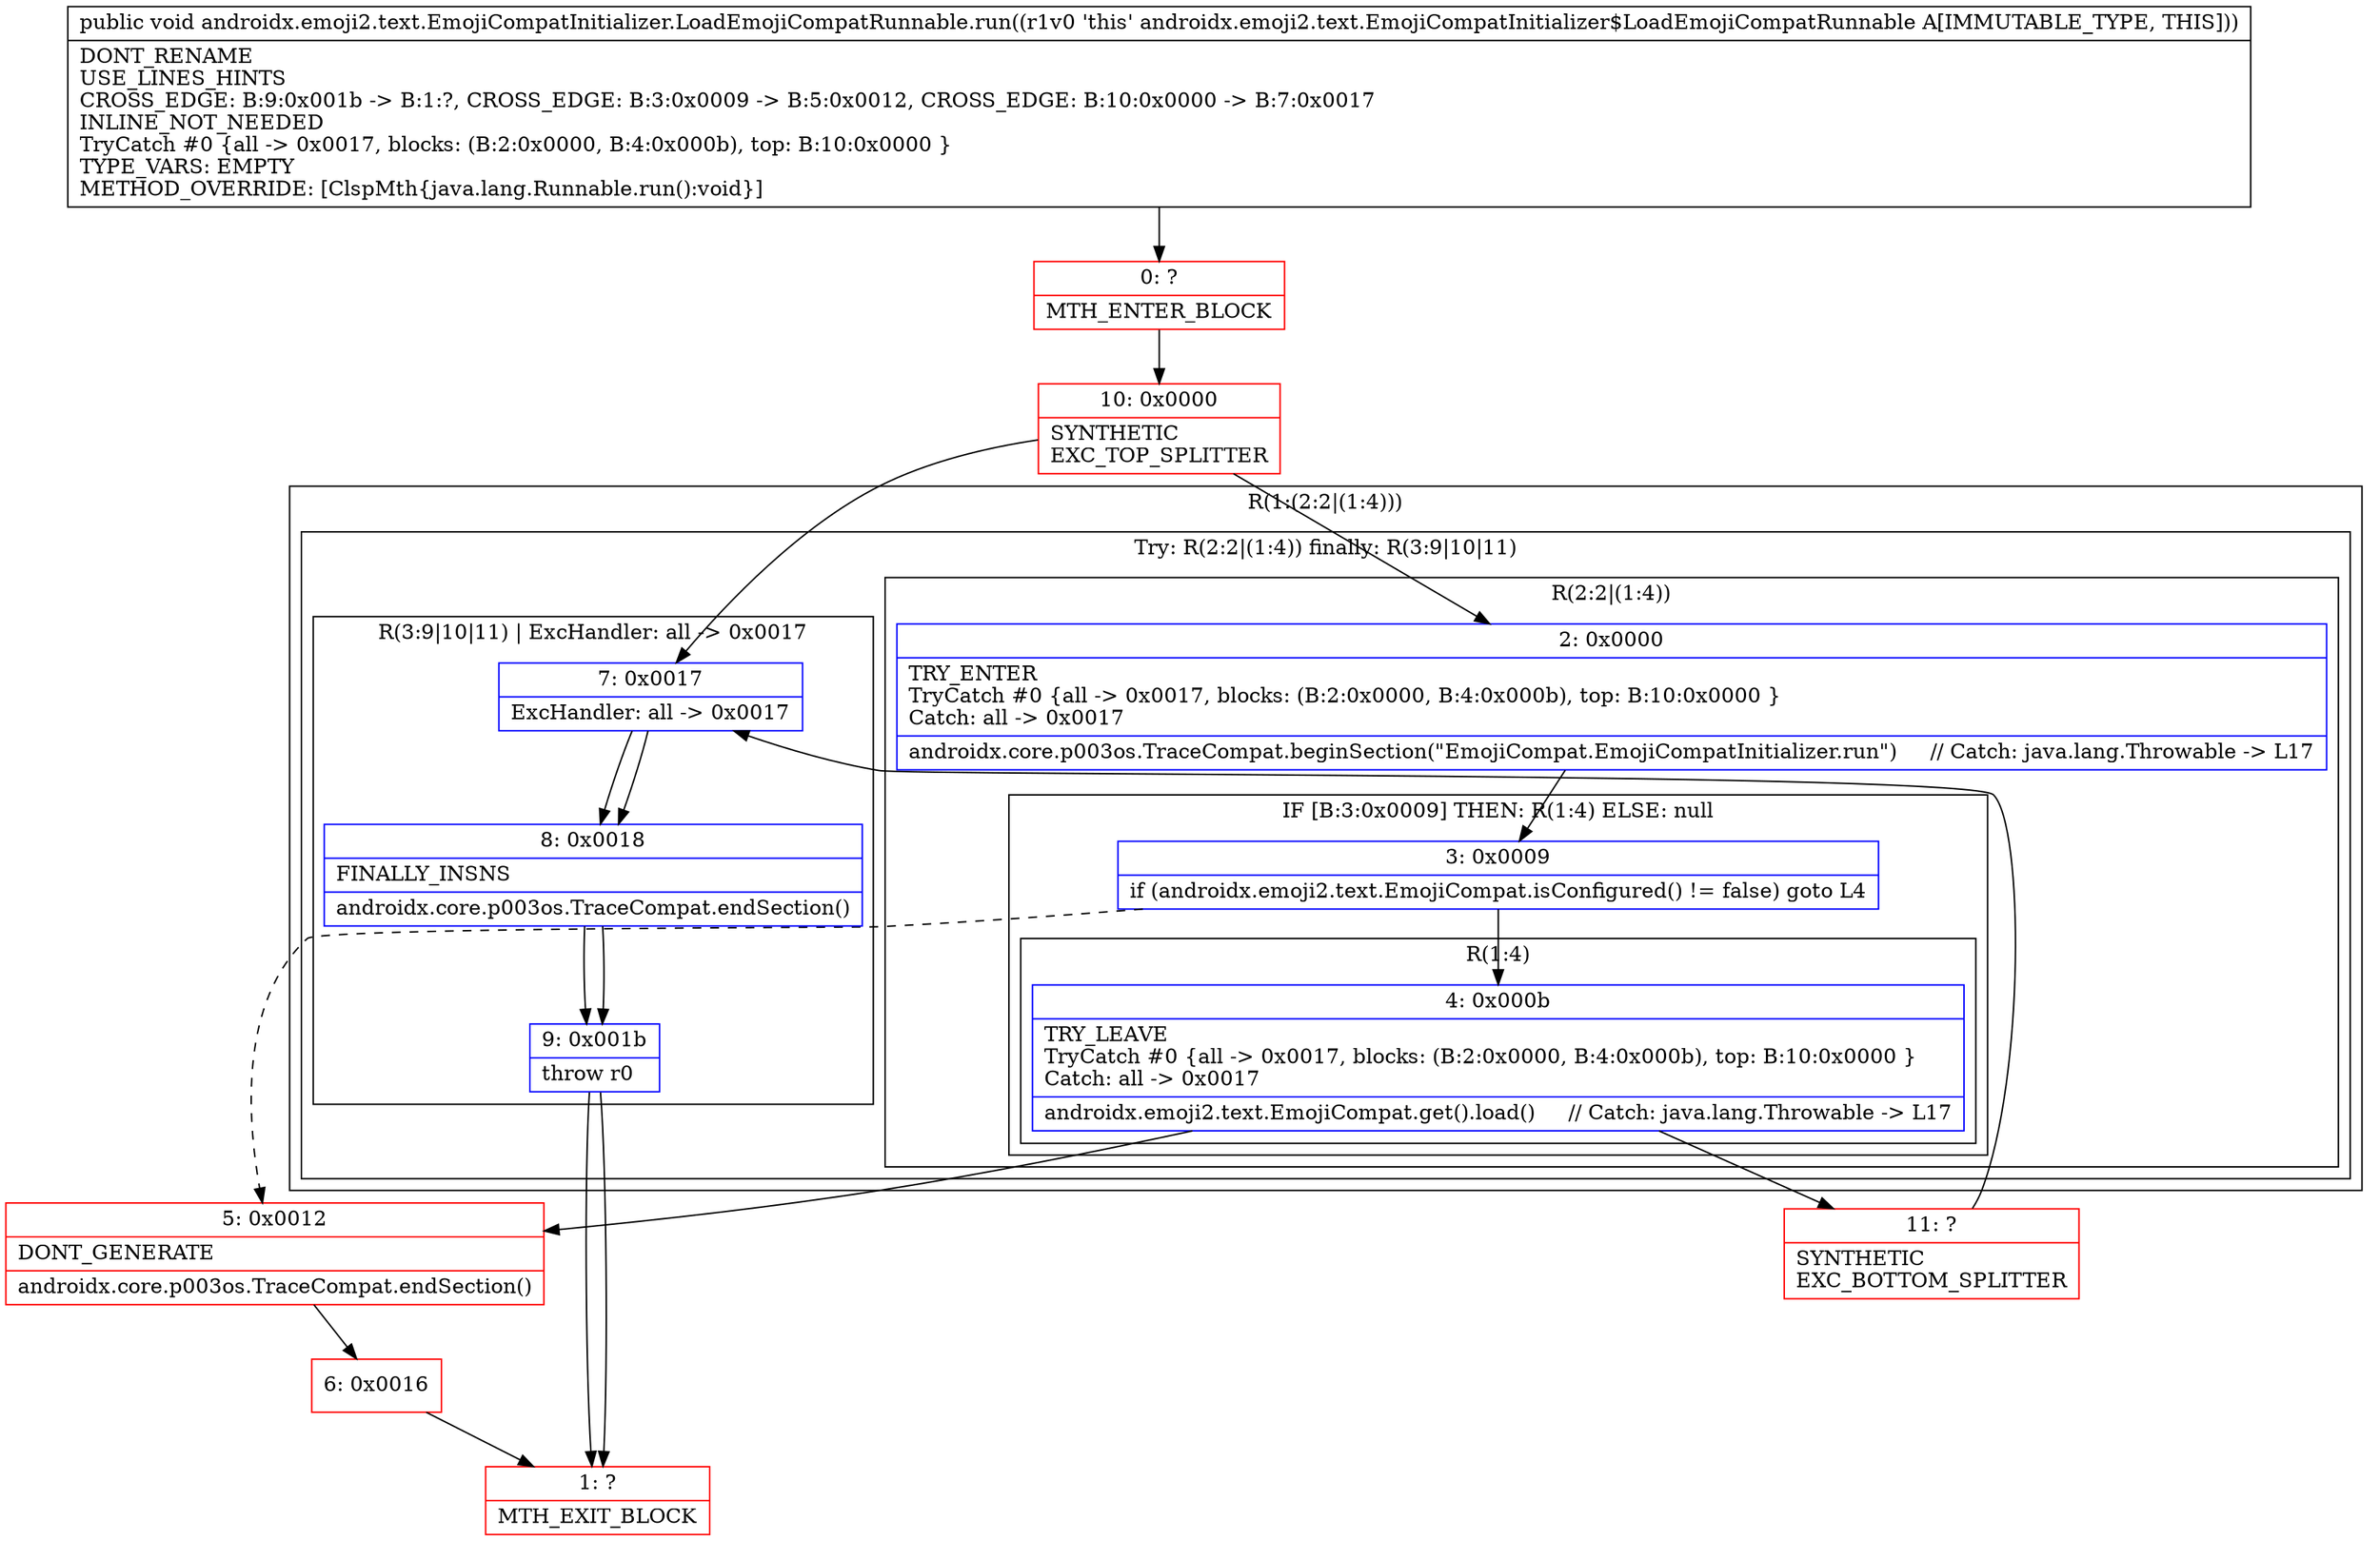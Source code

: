 digraph "CFG forandroidx.emoji2.text.EmojiCompatInitializer.LoadEmojiCompatRunnable.run()V" {
subgraph cluster_Region_1614949533 {
label = "R(1:(2:2|(1:4)))";
node [shape=record,color=blue];
subgraph cluster_TryCatchRegion_749072275 {
label = "Try: R(2:2|(1:4)) finally: R(3:9|10|11)";
node [shape=record,color=blue];
subgraph cluster_Region_343543982 {
label = "R(2:2|(1:4))";
node [shape=record,color=blue];
Node_2 [shape=record,label="{2\:\ 0x0000|TRY_ENTER\lTryCatch #0 \{all \-\> 0x0017, blocks: (B:2:0x0000, B:4:0x000b), top: B:10:0x0000 \}\lCatch: all \-\> 0x0017\l|androidx.core.p003os.TraceCompat.beginSection(\"EmojiCompat.EmojiCompatInitializer.run\")     \/\/ Catch: java.lang.Throwable \-\> L17\l}"];
subgraph cluster_IfRegion_1621418780 {
label = "IF [B:3:0x0009] THEN: R(1:4) ELSE: null";
node [shape=record,color=blue];
Node_3 [shape=record,label="{3\:\ 0x0009|if (androidx.emoji2.text.EmojiCompat.isConfigured() != false) goto L4\l}"];
subgraph cluster_Region_292756817 {
label = "R(1:4)";
node [shape=record,color=blue];
Node_4 [shape=record,label="{4\:\ 0x000b|TRY_LEAVE\lTryCatch #0 \{all \-\> 0x0017, blocks: (B:2:0x0000, B:4:0x000b), top: B:10:0x0000 \}\lCatch: all \-\> 0x0017\l|androidx.emoji2.text.EmojiCompat.get().load()     \/\/ Catch: java.lang.Throwable \-\> L17\l}"];
}
}
}
subgraph cluster_Region_313110939 {
label = "R(3:9|10|11) | ExcHandler: all \-\> 0x0017\l";
node [shape=record,color=blue];
Node_7 [shape=record,label="{7\:\ 0x0017|ExcHandler: all \-\> 0x0017\l}"];
Node_8 [shape=record,label="{8\:\ 0x0018|FINALLY_INSNS\l|androidx.core.p003os.TraceCompat.endSection()\l}"];
Node_9 [shape=record,label="{9\:\ 0x001b|throw r0\l}"];
}
}
}
subgraph cluster_Region_313110939 {
label = "R(3:9|10|11) | ExcHandler: all \-\> 0x0017\l";
node [shape=record,color=blue];
Node_7 [shape=record,label="{7\:\ 0x0017|ExcHandler: all \-\> 0x0017\l}"];
Node_8 [shape=record,label="{8\:\ 0x0018|FINALLY_INSNS\l|androidx.core.p003os.TraceCompat.endSection()\l}"];
Node_9 [shape=record,label="{9\:\ 0x001b|throw r0\l}"];
}
Node_0 [shape=record,color=red,label="{0\:\ ?|MTH_ENTER_BLOCK\l}"];
Node_10 [shape=record,color=red,label="{10\:\ 0x0000|SYNTHETIC\lEXC_TOP_SPLITTER\l}"];
Node_11 [shape=record,color=red,label="{11\:\ ?|SYNTHETIC\lEXC_BOTTOM_SPLITTER\l}"];
Node_5 [shape=record,color=red,label="{5\:\ 0x0012|DONT_GENERATE\l|androidx.core.p003os.TraceCompat.endSection()\l}"];
Node_6 [shape=record,color=red,label="{6\:\ 0x0016}"];
Node_1 [shape=record,color=red,label="{1\:\ ?|MTH_EXIT_BLOCK\l}"];
MethodNode[shape=record,label="{public void androidx.emoji2.text.EmojiCompatInitializer.LoadEmojiCompatRunnable.run((r1v0 'this' androidx.emoji2.text.EmojiCompatInitializer$LoadEmojiCompatRunnable A[IMMUTABLE_TYPE, THIS]))  | DONT_RENAME\lUSE_LINES_HINTS\lCROSS_EDGE: B:9:0x001b \-\> B:1:?, CROSS_EDGE: B:3:0x0009 \-\> B:5:0x0012, CROSS_EDGE: B:10:0x0000 \-\> B:7:0x0017\lINLINE_NOT_NEEDED\lTryCatch #0 \{all \-\> 0x0017, blocks: (B:2:0x0000, B:4:0x000b), top: B:10:0x0000 \}\lTYPE_VARS: EMPTY\lMETHOD_OVERRIDE: [ClspMth\{java.lang.Runnable.run():void\}]\l}"];
MethodNode -> Node_0;Node_2 -> Node_3;
Node_3 -> Node_4;
Node_3 -> Node_5[style=dashed];
Node_4 -> Node_5;
Node_4 -> Node_11;
Node_7 -> Node_8;
Node_8 -> Node_9;
Node_9 -> Node_1;
Node_7 -> Node_8;
Node_8 -> Node_9;
Node_9 -> Node_1;
Node_0 -> Node_10;
Node_10 -> Node_2;
Node_10 -> Node_7;
Node_11 -> Node_7;
Node_5 -> Node_6;
Node_6 -> Node_1;
}

